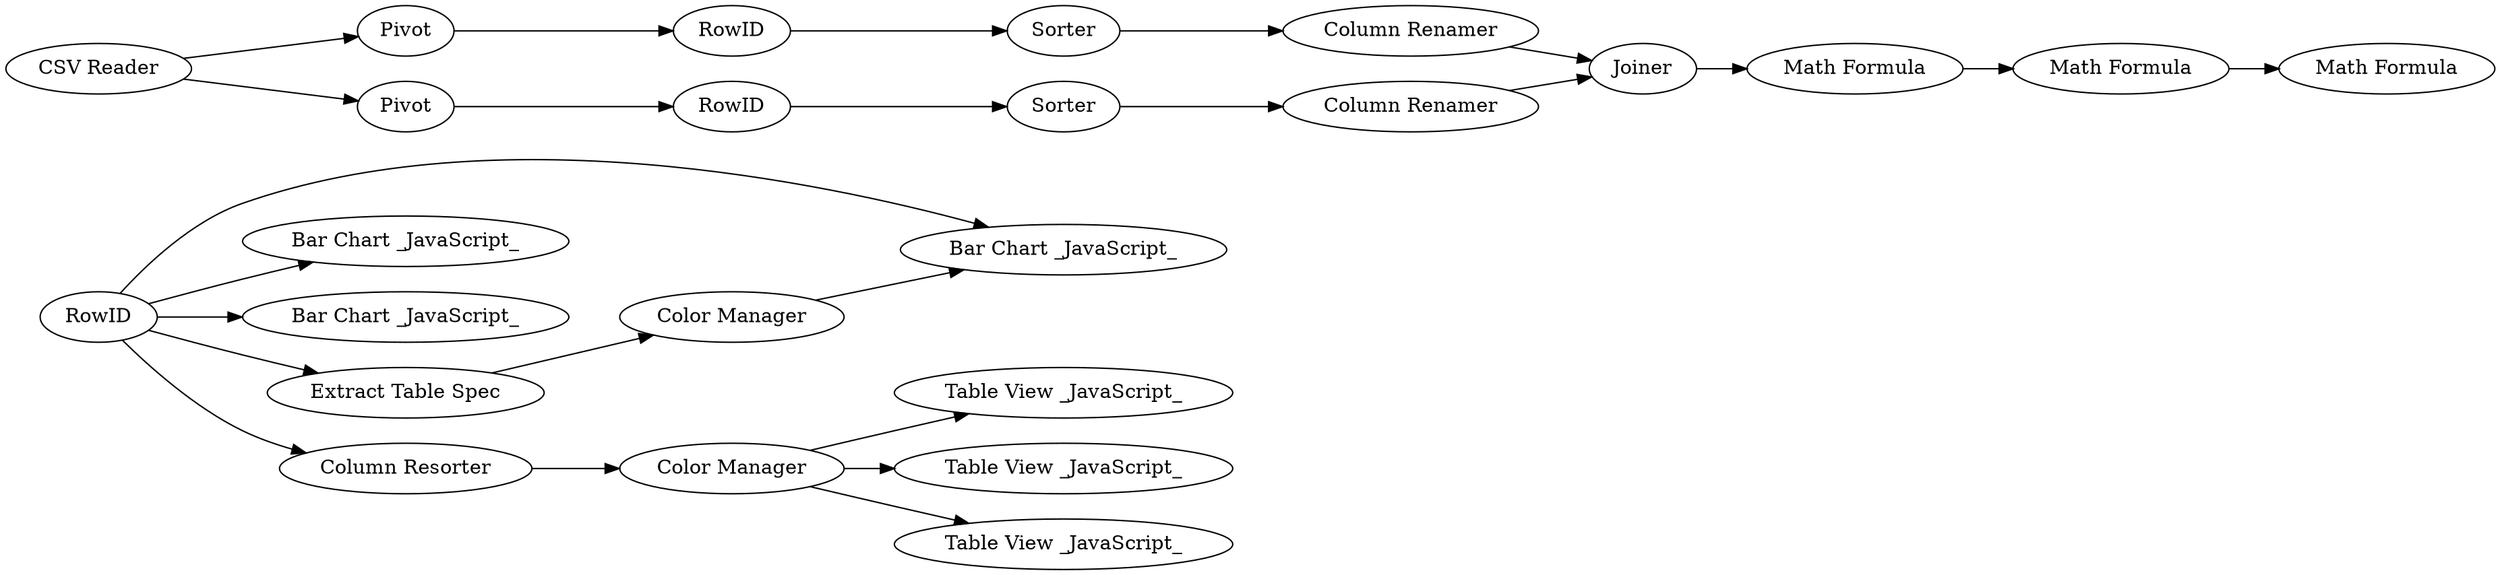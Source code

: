 digraph {
	"-8092541241182858753_20" [label="Bar Chart _JavaScript_"]
	"-8092541241182858753_1" [label="CSV Reader"]
	"-8092541241182858753_21" [label="Bar Chart _JavaScript_"]
	"-8092541241182858753_22" [label="Bar Chart _JavaScript_"]
	"-7583648776911783144_1" [label="Math Formula"]
	"-8092541241182858753_12" [label=RowID]
	"-8092541241182858753_6" [label=Joiner]
	"-8092541241182858753_14" [label="Color Manager"]
	"-8092541241182858753_15" [label="Column Resorter"]
	"-8092541241182858753_9" [label=Sorter]
	"-7583648776911783144_2" [label="Math Formula"]
	"-8092541241182858753_3" [label=RowID]
	"-8092541241182858753_8" [label=RowID]
	"-8092541241182858753_17" [label="Table View _JavaScript_"]
	"-7583648776911783144_3" [label="Math Formula"]
	"-8092541241182858753_4" [label=Sorter]
	"-8092541241182858753_10" [label="Column Renamer"]
	"-8092541241182858753_16" [label="Color Manager"]
	"-8092541241182858753_2" [label=Pivot]
	"-8092541241182858753_7" [label=Pivot]
	"-8092541241182858753_5" [label="Column Renamer"]
	"-8092541241182858753_19" [label="Table View _JavaScript_"]
	"-8092541241182858753_13" [label="Extract Table Spec"]
	"-8092541241182858753_18" [label="Table View _JavaScript_"]
	"-8092541241182858753_1" -> "-8092541241182858753_7"
	"-8092541241182858753_5" -> "-8092541241182858753_6"
	"-8092541241182858753_14" -> "-8092541241182858753_20"
	"-8092541241182858753_10" -> "-8092541241182858753_6"
	"-8092541241182858753_1" -> "-8092541241182858753_2"
	"-8092541241182858753_12" -> "-8092541241182858753_21"
	"-7583648776911783144_1" -> "-7583648776911783144_2"
	"-8092541241182858753_16" -> "-8092541241182858753_17"
	"-8092541241182858753_3" -> "-8092541241182858753_4"
	"-8092541241182858753_12" -> "-8092541241182858753_22"
	"-8092541241182858753_13" -> "-8092541241182858753_14"
	"-8092541241182858753_16" -> "-8092541241182858753_19"
	"-8092541241182858753_15" -> "-8092541241182858753_16"
	"-8092541241182858753_7" -> "-8092541241182858753_8"
	"-8092541241182858753_2" -> "-8092541241182858753_3"
	"-8092541241182858753_12" -> "-8092541241182858753_20"
	"-8092541241182858753_9" -> "-8092541241182858753_10"
	"-8092541241182858753_12" -> "-8092541241182858753_15"
	"-8092541241182858753_16" -> "-8092541241182858753_18"
	"-8092541241182858753_4" -> "-8092541241182858753_5"
	"-8092541241182858753_12" -> "-8092541241182858753_13"
	"-8092541241182858753_8" -> "-8092541241182858753_9"
	"-7583648776911783144_2" -> "-7583648776911783144_3"
	"-8092541241182858753_6" -> "-7583648776911783144_1"
	rankdir=LR
}
